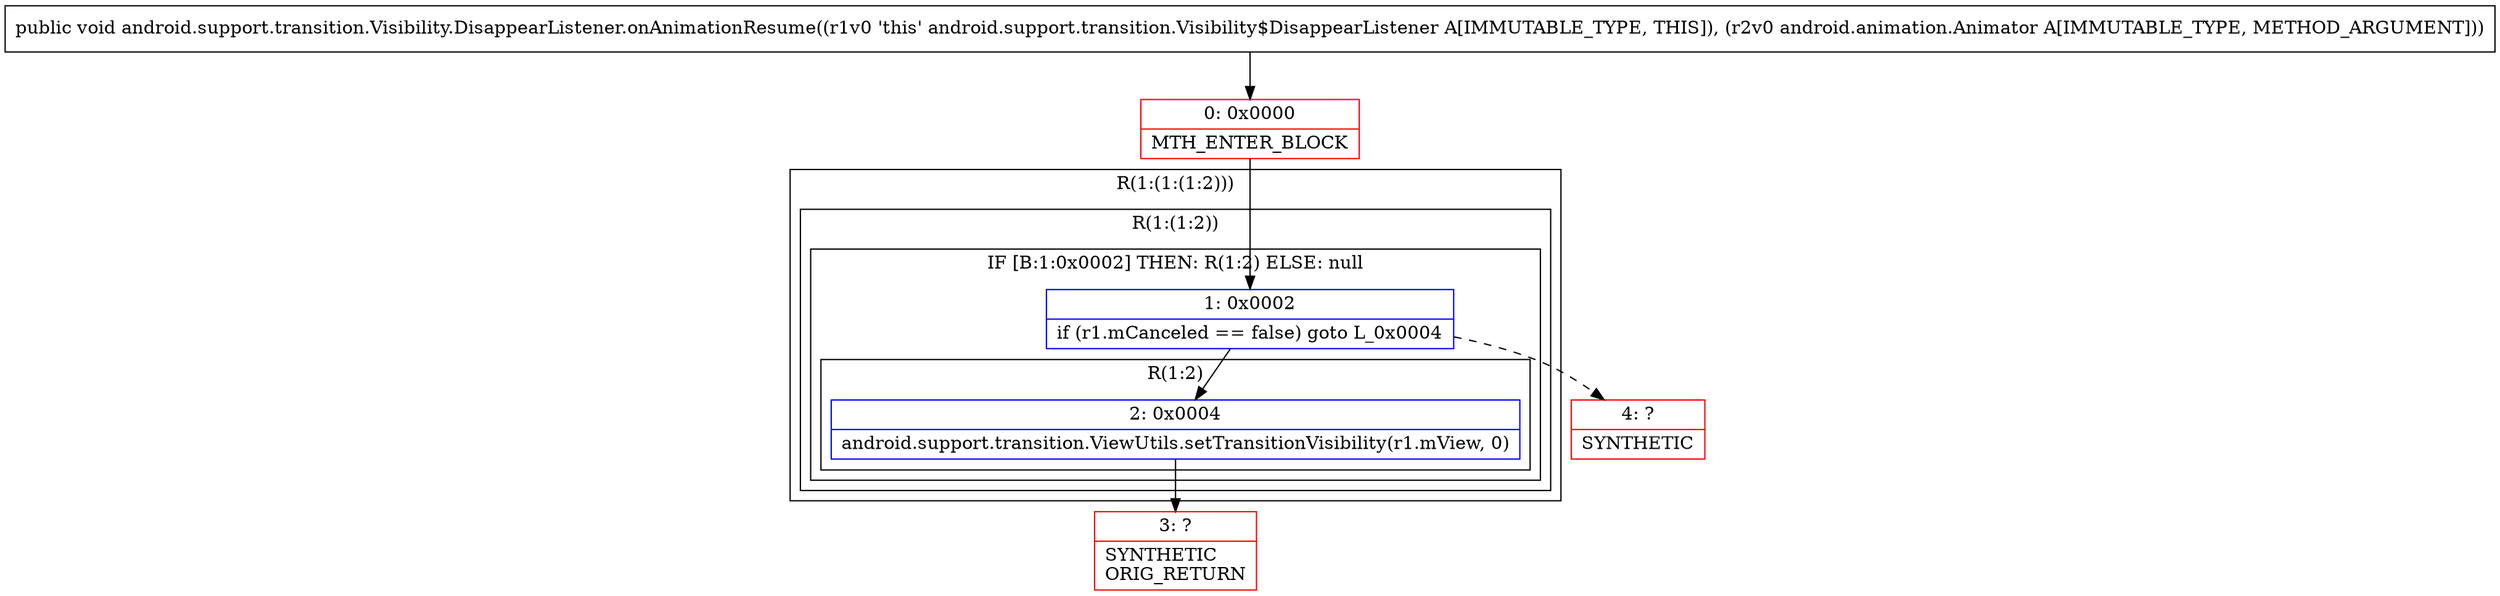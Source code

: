 digraph "CFG forandroid.support.transition.Visibility.DisappearListener.onAnimationResume(Landroid\/animation\/Animator;)V" {
subgraph cluster_Region_191218253 {
label = "R(1:(1:(1:2)))";
node [shape=record,color=blue];
subgraph cluster_Region_900126996 {
label = "R(1:(1:2))";
node [shape=record,color=blue];
subgraph cluster_IfRegion_838361402 {
label = "IF [B:1:0x0002] THEN: R(1:2) ELSE: null";
node [shape=record,color=blue];
Node_1 [shape=record,label="{1\:\ 0x0002|if (r1.mCanceled == false) goto L_0x0004\l}"];
subgraph cluster_Region_992648796 {
label = "R(1:2)";
node [shape=record,color=blue];
Node_2 [shape=record,label="{2\:\ 0x0004|android.support.transition.ViewUtils.setTransitionVisibility(r1.mView, 0)\l}"];
}
}
}
}
Node_0 [shape=record,color=red,label="{0\:\ 0x0000|MTH_ENTER_BLOCK\l}"];
Node_3 [shape=record,color=red,label="{3\:\ ?|SYNTHETIC\lORIG_RETURN\l}"];
Node_4 [shape=record,color=red,label="{4\:\ ?|SYNTHETIC\l}"];
MethodNode[shape=record,label="{public void android.support.transition.Visibility.DisappearListener.onAnimationResume((r1v0 'this' android.support.transition.Visibility$DisappearListener A[IMMUTABLE_TYPE, THIS]), (r2v0 android.animation.Animator A[IMMUTABLE_TYPE, METHOD_ARGUMENT])) }"];
MethodNode -> Node_0;
Node_1 -> Node_2;
Node_1 -> Node_4[style=dashed];
Node_2 -> Node_3;
Node_0 -> Node_1;
}

